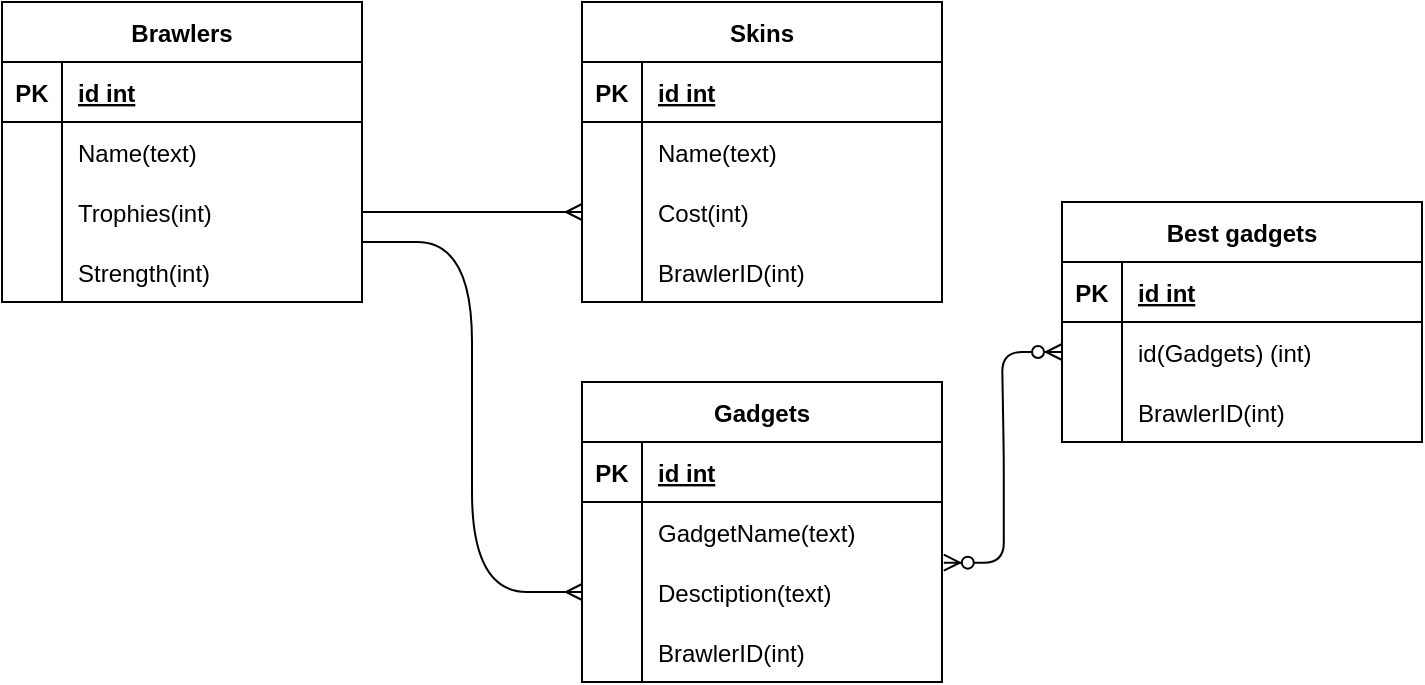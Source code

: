 <mxfile version="17.4.6" type="github">
  <diagram id="R2lEEEUBdFMjLlhIrx00" name="Page-1">
    <mxGraphModel dx="1185" dy="638" grid="1" gridSize="10" guides="1" tooltips="1" connect="1" arrows="1" fold="1" page="1" pageScale="1" pageWidth="850" pageHeight="1100" math="0" shadow="0" extFonts="Permanent Marker^https://fonts.googleapis.com/css?family=Permanent+Marker">
      <root>
        <mxCell id="0" />
        <mxCell id="1" parent="0" />
        <mxCell id="22N7LtGLpQp1fSyH3ikB-1" value="Brawlers" style="shape=table;startSize=30;container=1;collapsible=1;childLayout=tableLayout;fixedRows=1;rowLines=0;fontStyle=1;align=center;resizeLast=1;" vertex="1" parent="1">
          <mxGeometry x="60" y="40" width="180" height="150" as="geometry" />
        </mxCell>
        <mxCell id="22N7LtGLpQp1fSyH3ikB-2" value="" style="shape=tableRow;horizontal=0;startSize=0;swimlaneHead=0;swimlaneBody=0;fillColor=none;collapsible=0;dropTarget=0;points=[[0,0.5],[1,0.5]];portConstraint=eastwest;top=0;left=0;right=0;bottom=1;" vertex="1" parent="22N7LtGLpQp1fSyH3ikB-1">
          <mxGeometry y="30" width="180" height="30" as="geometry" />
        </mxCell>
        <mxCell id="22N7LtGLpQp1fSyH3ikB-3" value="PK" style="shape=partialRectangle;connectable=0;fillColor=none;top=0;left=0;bottom=0;right=0;fontStyle=1;overflow=hidden;" vertex="1" parent="22N7LtGLpQp1fSyH3ikB-2">
          <mxGeometry width="30" height="30" as="geometry">
            <mxRectangle width="30" height="30" as="alternateBounds" />
          </mxGeometry>
        </mxCell>
        <mxCell id="22N7LtGLpQp1fSyH3ikB-4" value="id int" style="shape=partialRectangle;connectable=0;fillColor=none;top=0;left=0;bottom=0;right=0;align=left;spacingLeft=6;fontStyle=5;overflow=hidden;" vertex="1" parent="22N7LtGLpQp1fSyH3ikB-2">
          <mxGeometry x="30" width="150" height="30" as="geometry">
            <mxRectangle width="150" height="30" as="alternateBounds" />
          </mxGeometry>
        </mxCell>
        <mxCell id="22N7LtGLpQp1fSyH3ikB-5" value="" style="shape=tableRow;horizontal=0;startSize=0;swimlaneHead=0;swimlaneBody=0;fillColor=none;collapsible=0;dropTarget=0;points=[[0,0.5],[1,0.5]];portConstraint=eastwest;top=0;left=0;right=0;bottom=0;" vertex="1" parent="22N7LtGLpQp1fSyH3ikB-1">
          <mxGeometry y="60" width="180" height="30" as="geometry" />
        </mxCell>
        <mxCell id="22N7LtGLpQp1fSyH3ikB-6" value="" style="shape=partialRectangle;connectable=0;fillColor=none;top=0;left=0;bottom=0;right=0;editable=1;overflow=hidden;" vertex="1" parent="22N7LtGLpQp1fSyH3ikB-5">
          <mxGeometry width="30" height="30" as="geometry">
            <mxRectangle width="30" height="30" as="alternateBounds" />
          </mxGeometry>
        </mxCell>
        <mxCell id="22N7LtGLpQp1fSyH3ikB-7" value="Name(text)" style="shape=partialRectangle;connectable=0;fillColor=none;top=0;left=0;bottom=0;right=0;align=left;spacingLeft=6;overflow=hidden;" vertex="1" parent="22N7LtGLpQp1fSyH3ikB-5">
          <mxGeometry x="30" width="150" height="30" as="geometry">
            <mxRectangle width="150" height="30" as="alternateBounds" />
          </mxGeometry>
        </mxCell>
        <mxCell id="22N7LtGLpQp1fSyH3ikB-8" value="" style="shape=tableRow;horizontal=0;startSize=0;swimlaneHead=0;swimlaneBody=0;fillColor=none;collapsible=0;dropTarget=0;points=[[0,0.5],[1,0.5]];portConstraint=eastwest;top=0;left=0;right=0;bottom=0;" vertex="1" parent="22N7LtGLpQp1fSyH3ikB-1">
          <mxGeometry y="90" width="180" height="30" as="geometry" />
        </mxCell>
        <mxCell id="22N7LtGLpQp1fSyH3ikB-9" value="" style="shape=partialRectangle;connectable=0;fillColor=none;top=0;left=0;bottom=0;right=0;editable=1;overflow=hidden;" vertex="1" parent="22N7LtGLpQp1fSyH3ikB-8">
          <mxGeometry width="30" height="30" as="geometry">
            <mxRectangle width="30" height="30" as="alternateBounds" />
          </mxGeometry>
        </mxCell>
        <mxCell id="22N7LtGLpQp1fSyH3ikB-10" value="Trophies(int)" style="shape=partialRectangle;connectable=0;fillColor=none;top=0;left=0;bottom=0;right=0;align=left;spacingLeft=6;overflow=hidden;" vertex="1" parent="22N7LtGLpQp1fSyH3ikB-8">
          <mxGeometry x="30" width="150" height="30" as="geometry">
            <mxRectangle width="150" height="30" as="alternateBounds" />
          </mxGeometry>
        </mxCell>
        <mxCell id="22N7LtGLpQp1fSyH3ikB-11" value="" style="shape=tableRow;horizontal=0;startSize=0;swimlaneHead=0;swimlaneBody=0;fillColor=none;collapsible=0;dropTarget=0;points=[[0,0.5],[1,0.5]];portConstraint=eastwest;top=0;left=0;right=0;bottom=0;" vertex="1" parent="22N7LtGLpQp1fSyH3ikB-1">
          <mxGeometry y="120" width="180" height="30" as="geometry" />
        </mxCell>
        <mxCell id="22N7LtGLpQp1fSyH3ikB-12" value="" style="shape=partialRectangle;connectable=0;fillColor=none;top=0;left=0;bottom=0;right=0;editable=1;overflow=hidden;" vertex="1" parent="22N7LtGLpQp1fSyH3ikB-11">
          <mxGeometry width="30" height="30" as="geometry">
            <mxRectangle width="30" height="30" as="alternateBounds" />
          </mxGeometry>
        </mxCell>
        <mxCell id="22N7LtGLpQp1fSyH3ikB-13" value="Strength(int)" style="shape=partialRectangle;connectable=0;fillColor=none;top=0;left=0;bottom=0;right=0;align=left;spacingLeft=6;overflow=hidden;" vertex="1" parent="22N7LtGLpQp1fSyH3ikB-11">
          <mxGeometry x="30" width="150" height="30" as="geometry">
            <mxRectangle width="150" height="30" as="alternateBounds" />
          </mxGeometry>
        </mxCell>
        <mxCell id="22N7LtGLpQp1fSyH3ikB-14" value="Skins" style="shape=table;startSize=30;container=1;collapsible=1;childLayout=tableLayout;fixedRows=1;rowLines=0;fontStyle=1;align=center;resizeLast=1;" vertex="1" parent="1">
          <mxGeometry x="350" y="40" width="180" height="150" as="geometry" />
        </mxCell>
        <mxCell id="22N7LtGLpQp1fSyH3ikB-15" value="" style="shape=tableRow;horizontal=0;startSize=0;swimlaneHead=0;swimlaneBody=0;fillColor=none;collapsible=0;dropTarget=0;points=[[0,0.5],[1,0.5]];portConstraint=eastwest;top=0;left=0;right=0;bottom=1;" vertex="1" parent="22N7LtGLpQp1fSyH3ikB-14">
          <mxGeometry y="30" width="180" height="30" as="geometry" />
        </mxCell>
        <mxCell id="22N7LtGLpQp1fSyH3ikB-16" value="PK" style="shape=partialRectangle;connectable=0;fillColor=none;top=0;left=0;bottom=0;right=0;fontStyle=1;overflow=hidden;" vertex="1" parent="22N7LtGLpQp1fSyH3ikB-15">
          <mxGeometry width="30" height="30" as="geometry">
            <mxRectangle width="30" height="30" as="alternateBounds" />
          </mxGeometry>
        </mxCell>
        <mxCell id="22N7LtGLpQp1fSyH3ikB-17" value="id int" style="shape=partialRectangle;connectable=0;fillColor=none;top=0;left=0;bottom=0;right=0;align=left;spacingLeft=6;fontStyle=5;overflow=hidden;" vertex="1" parent="22N7LtGLpQp1fSyH3ikB-15">
          <mxGeometry x="30" width="150" height="30" as="geometry">
            <mxRectangle width="150" height="30" as="alternateBounds" />
          </mxGeometry>
        </mxCell>
        <mxCell id="22N7LtGLpQp1fSyH3ikB-18" value="" style="shape=tableRow;horizontal=0;startSize=0;swimlaneHead=0;swimlaneBody=0;fillColor=none;collapsible=0;dropTarget=0;points=[[0,0.5],[1,0.5]];portConstraint=eastwest;top=0;left=0;right=0;bottom=0;" vertex="1" parent="22N7LtGLpQp1fSyH3ikB-14">
          <mxGeometry y="60" width="180" height="30" as="geometry" />
        </mxCell>
        <mxCell id="22N7LtGLpQp1fSyH3ikB-19" value="" style="shape=partialRectangle;connectable=0;fillColor=none;top=0;left=0;bottom=0;right=0;editable=1;overflow=hidden;" vertex="1" parent="22N7LtGLpQp1fSyH3ikB-18">
          <mxGeometry width="30" height="30" as="geometry">
            <mxRectangle width="30" height="30" as="alternateBounds" />
          </mxGeometry>
        </mxCell>
        <mxCell id="22N7LtGLpQp1fSyH3ikB-20" value="Name(text)" style="shape=partialRectangle;connectable=0;fillColor=none;top=0;left=0;bottom=0;right=0;align=left;spacingLeft=6;overflow=hidden;" vertex="1" parent="22N7LtGLpQp1fSyH3ikB-18">
          <mxGeometry x="30" width="150" height="30" as="geometry">
            <mxRectangle width="150" height="30" as="alternateBounds" />
          </mxGeometry>
        </mxCell>
        <mxCell id="22N7LtGLpQp1fSyH3ikB-21" value="" style="shape=tableRow;horizontal=0;startSize=0;swimlaneHead=0;swimlaneBody=0;fillColor=none;collapsible=0;dropTarget=0;points=[[0,0.5],[1,0.5]];portConstraint=eastwest;top=0;left=0;right=0;bottom=0;" vertex="1" parent="22N7LtGLpQp1fSyH3ikB-14">
          <mxGeometry y="90" width="180" height="30" as="geometry" />
        </mxCell>
        <mxCell id="22N7LtGLpQp1fSyH3ikB-22" value="" style="shape=partialRectangle;connectable=0;fillColor=none;top=0;left=0;bottom=0;right=0;editable=1;overflow=hidden;" vertex="1" parent="22N7LtGLpQp1fSyH3ikB-21">
          <mxGeometry width="30" height="30" as="geometry">
            <mxRectangle width="30" height="30" as="alternateBounds" />
          </mxGeometry>
        </mxCell>
        <mxCell id="22N7LtGLpQp1fSyH3ikB-23" value="Cost(int)" style="shape=partialRectangle;connectable=0;fillColor=none;top=0;left=0;bottom=0;right=0;align=left;spacingLeft=6;overflow=hidden;" vertex="1" parent="22N7LtGLpQp1fSyH3ikB-21">
          <mxGeometry x="30" width="150" height="30" as="geometry">
            <mxRectangle width="150" height="30" as="alternateBounds" />
          </mxGeometry>
        </mxCell>
        <mxCell id="22N7LtGLpQp1fSyH3ikB-24" value="" style="shape=tableRow;horizontal=0;startSize=0;swimlaneHead=0;swimlaneBody=0;fillColor=none;collapsible=0;dropTarget=0;points=[[0,0.5],[1,0.5]];portConstraint=eastwest;top=0;left=0;right=0;bottom=0;" vertex="1" parent="22N7LtGLpQp1fSyH3ikB-14">
          <mxGeometry y="120" width="180" height="30" as="geometry" />
        </mxCell>
        <mxCell id="22N7LtGLpQp1fSyH3ikB-25" value="" style="shape=partialRectangle;connectable=0;fillColor=none;top=0;left=0;bottom=0;right=0;editable=1;overflow=hidden;" vertex="1" parent="22N7LtGLpQp1fSyH3ikB-24">
          <mxGeometry width="30" height="30" as="geometry">
            <mxRectangle width="30" height="30" as="alternateBounds" />
          </mxGeometry>
        </mxCell>
        <mxCell id="22N7LtGLpQp1fSyH3ikB-26" value="BrawlerID(int)" style="shape=partialRectangle;connectable=0;fillColor=none;top=0;left=0;bottom=0;right=0;align=left;spacingLeft=6;overflow=hidden;" vertex="1" parent="22N7LtGLpQp1fSyH3ikB-24">
          <mxGeometry x="30" width="150" height="30" as="geometry">
            <mxRectangle width="150" height="30" as="alternateBounds" />
          </mxGeometry>
        </mxCell>
        <mxCell id="22N7LtGLpQp1fSyH3ikB-29" value="" style="edgeStyle=entityRelationEdgeStyle;fontSize=12;html=1;endArrow=ERmany;rounded=0;exitX=1;exitY=0.5;exitDx=0;exitDy=0;entryX=0;entryY=0.5;entryDx=0;entryDy=0;endFill=0;" edge="1" parent="1" source="22N7LtGLpQp1fSyH3ikB-8" target="22N7LtGLpQp1fSyH3ikB-21">
          <mxGeometry width="100" height="100" relative="1" as="geometry">
            <mxPoint x="260" y="370" as="sourcePoint" />
            <mxPoint x="360" y="270" as="targetPoint" />
          </mxGeometry>
        </mxCell>
        <mxCell id="22N7LtGLpQp1fSyH3ikB-30" value="Gadgets" style="shape=table;startSize=30;container=1;collapsible=1;childLayout=tableLayout;fixedRows=1;rowLines=0;fontStyle=1;align=center;resizeLast=1;" vertex="1" parent="1">
          <mxGeometry x="350" y="230" width="180" height="150" as="geometry" />
        </mxCell>
        <mxCell id="22N7LtGLpQp1fSyH3ikB-31" value="" style="shape=tableRow;horizontal=0;startSize=0;swimlaneHead=0;swimlaneBody=0;fillColor=none;collapsible=0;dropTarget=0;points=[[0,0.5],[1,0.5]];portConstraint=eastwest;top=0;left=0;right=0;bottom=1;" vertex="1" parent="22N7LtGLpQp1fSyH3ikB-30">
          <mxGeometry y="30" width="180" height="30" as="geometry" />
        </mxCell>
        <mxCell id="22N7LtGLpQp1fSyH3ikB-32" value="PK" style="shape=partialRectangle;connectable=0;fillColor=none;top=0;left=0;bottom=0;right=0;fontStyle=1;overflow=hidden;" vertex="1" parent="22N7LtGLpQp1fSyH3ikB-31">
          <mxGeometry width="30" height="30" as="geometry">
            <mxRectangle width="30" height="30" as="alternateBounds" />
          </mxGeometry>
        </mxCell>
        <mxCell id="22N7LtGLpQp1fSyH3ikB-33" value="id int" style="shape=partialRectangle;connectable=0;fillColor=none;top=0;left=0;bottom=0;right=0;align=left;spacingLeft=6;fontStyle=5;overflow=hidden;" vertex="1" parent="22N7LtGLpQp1fSyH3ikB-31">
          <mxGeometry x="30" width="150" height="30" as="geometry">
            <mxRectangle width="150" height="30" as="alternateBounds" />
          </mxGeometry>
        </mxCell>
        <mxCell id="22N7LtGLpQp1fSyH3ikB-34" value="" style="shape=tableRow;horizontal=0;startSize=0;swimlaneHead=0;swimlaneBody=0;fillColor=none;collapsible=0;dropTarget=0;points=[[0,0.5],[1,0.5]];portConstraint=eastwest;top=0;left=0;right=0;bottom=0;" vertex="1" parent="22N7LtGLpQp1fSyH3ikB-30">
          <mxGeometry y="60" width="180" height="30" as="geometry" />
        </mxCell>
        <mxCell id="22N7LtGLpQp1fSyH3ikB-35" value="" style="shape=partialRectangle;connectable=0;fillColor=none;top=0;left=0;bottom=0;right=0;editable=1;overflow=hidden;" vertex="1" parent="22N7LtGLpQp1fSyH3ikB-34">
          <mxGeometry width="30" height="30" as="geometry">
            <mxRectangle width="30" height="30" as="alternateBounds" />
          </mxGeometry>
        </mxCell>
        <mxCell id="22N7LtGLpQp1fSyH3ikB-36" value="GadgetName(text)" style="shape=partialRectangle;connectable=0;fillColor=none;top=0;left=0;bottom=0;right=0;align=left;spacingLeft=6;overflow=hidden;" vertex="1" parent="22N7LtGLpQp1fSyH3ikB-34">
          <mxGeometry x="30" width="150" height="30" as="geometry">
            <mxRectangle width="150" height="30" as="alternateBounds" />
          </mxGeometry>
        </mxCell>
        <mxCell id="22N7LtGLpQp1fSyH3ikB-37" value="" style="shape=tableRow;horizontal=0;startSize=0;swimlaneHead=0;swimlaneBody=0;fillColor=none;collapsible=0;dropTarget=0;points=[[0,0.5],[1,0.5]];portConstraint=eastwest;top=0;left=0;right=0;bottom=0;" vertex="1" parent="22N7LtGLpQp1fSyH3ikB-30">
          <mxGeometry y="90" width="180" height="30" as="geometry" />
        </mxCell>
        <mxCell id="22N7LtGLpQp1fSyH3ikB-38" value="" style="shape=partialRectangle;connectable=0;fillColor=none;top=0;left=0;bottom=0;right=0;editable=1;overflow=hidden;" vertex="1" parent="22N7LtGLpQp1fSyH3ikB-37">
          <mxGeometry width="30" height="30" as="geometry">
            <mxRectangle width="30" height="30" as="alternateBounds" />
          </mxGeometry>
        </mxCell>
        <mxCell id="22N7LtGLpQp1fSyH3ikB-39" value="Desctiption(text)" style="shape=partialRectangle;connectable=0;fillColor=none;top=0;left=0;bottom=0;right=0;align=left;spacingLeft=6;overflow=hidden;" vertex="1" parent="22N7LtGLpQp1fSyH3ikB-37">
          <mxGeometry x="30" width="150" height="30" as="geometry">
            <mxRectangle width="150" height="30" as="alternateBounds" />
          </mxGeometry>
        </mxCell>
        <mxCell id="22N7LtGLpQp1fSyH3ikB-45" value="" style="shape=tableRow;horizontal=0;startSize=0;swimlaneHead=0;swimlaneBody=0;fillColor=none;collapsible=0;dropTarget=0;points=[[0,0.5],[1,0.5]];portConstraint=eastwest;top=0;left=0;right=0;bottom=0;" vertex="1" parent="22N7LtGLpQp1fSyH3ikB-30">
          <mxGeometry y="120" width="180" height="30" as="geometry" />
        </mxCell>
        <mxCell id="22N7LtGLpQp1fSyH3ikB-46" value="" style="shape=partialRectangle;connectable=0;fillColor=none;top=0;left=0;bottom=0;right=0;editable=1;overflow=hidden;" vertex="1" parent="22N7LtGLpQp1fSyH3ikB-45">
          <mxGeometry width="30" height="30" as="geometry">
            <mxRectangle width="30" height="30" as="alternateBounds" />
          </mxGeometry>
        </mxCell>
        <mxCell id="22N7LtGLpQp1fSyH3ikB-47" value="BrawlerID(int)" style="shape=partialRectangle;connectable=0;fillColor=none;top=0;left=0;bottom=0;right=0;align=left;spacingLeft=6;overflow=hidden;" vertex="1" parent="22N7LtGLpQp1fSyH3ikB-45">
          <mxGeometry x="30" width="150" height="30" as="geometry">
            <mxRectangle width="150" height="30" as="alternateBounds" />
          </mxGeometry>
        </mxCell>
        <mxCell id="22N7LtGLpQp1fSyH3ikB-43" value="" style="edgeStyle=orthogonalEdgeStyle;fontSize=12;html=1;endArrow=ERmany;exitX=1;exitY=0;exitDx=0;exitDy=0;exitPerimeter=0;entryX=0;entryY=0.5;entryDx=0;entryDy=0;endSize=6;rounded=1;arcSize=100;" edge="1" parent="1" source="22N7LtGLpQp1fSyH3ikB-11" target="22N7LtGLpQp1fSyH3ikB-37">
          <mxGeometry width="100" height="100" relative="1" as="geometry">
            <mxPoint x="160" y="360" as="sourcePoint" />
            <mxPoint x="260" y="260" as="targetPoint" />
            <Array as="points">
              <mxPoint x="295" y="160" />
              <mxPoint x="295" y="335" />
            </Array>
          </mxGeometry>
        </mxCell>
        <mxCell id="22N7LtGLpQp1fSyH3ikB-48" value="Best gadgets" style="shape=table;startSize=30;container=1;collapsible=1;childLayout=tableLayout;fixedRows=1;rowLines=0;fontStyle=1;align=center;resizeLast=1;" vertex="1" parent="1">
          <mxGeometry x="590" y="140" width="180" height="120" as="geometry" />
        </mxCell>
        <mxCell id="22N7LtGLpQp1fSyH3ikB-49" value="" style="shape=tableRow;horizontal=0;startSize=0;swimlaneHead=0;swimlaneBody=0;fillColor=none;collapsible=0;dropTarget=0;points=[[0,0.5],[1,0.5]];portConstraint=eastwest;top=0;left=0;right=0;bottom=1;" vertex="1" parent="22N7LtGLpQp1fSyH3ikB-48">
          <mxGeometry y="30" width="180" height="30" as="geometry" />
        </mxCell>
        <mxCell id="22N7LtGLpQp1fSyH3ikB-50" value="PK" style="shape=partialRectangle;connectable=0;fillColor=none;top=0;left=0;bottom=0;right=0;fontStyle=1;overflow=hidden;" vertex="1" parent="22N7LtGLpQp1fSyH3ikB-49">
          <mxGeometry width="30" height="30" as="geometry">
            <mxRectangle width="30" height="30" as="alternateBounds" />
          </mxGeometry>
        </mxCell>
        <mxCell id="22N7LtGLpQp1fSyH3ikB-51" value="id int" style="shape=partialRectangle;connectable=0;fillColor=none;top=0;left=0;bottom=0;right=0;align=left;spacingLeft=6;fontStyle=5;overflow=hidden;" vertex="1" parent="22N7LtGLpQp1fSyH3ikB-49">
          <mxGeometry x="30" width="150" height="30" as="geometry">
            <mxRectangle width="150" height="30" as="alternateBounds" />
          </mxGeometry>
        </mxCell>
        <mxCell id="22N7LtGLpQp1fSyH3ikB-52" value="" style="shape=tableRow;horizontal=0;startSize=0;swimlaneHead=0;swimlaneBody=0;fillColor=none;collapsible=0;dropTarget=0;points=[[0,0.5],[1,0.5]];portConstraint=eastwest;top=0;left=0;right=0;bottom=0;" vertex="1" parent="22N7LtGLpQp1fSyH3ikB-48">
          <mxGeometry y="60" width="180" height="30" as="geometry" />
        </mxCell>
        <mxCell id="22N7LtGLpQp1fSyH3ikB-53" value="" style="shape=partialRectangle;connectable=0;fillColor=none;top=0;left=0;bottom=0;right=0;editable=1;overflow=hidden;" vertex="1" parent="22N7LtGLpQp1fSyH3ikB-52">
          <mxGeometry width="30" height="30" as="geometry">
            <mxRectangle width="30" height="30" as="alternateBounds" />
          </mxGeometry>
        </mxCell>
        <mxCell id="22N7LtGLpQp1fSyH3ikB-54" value="id(Gadgets) (int)" style="shape=partialRectangle;connectable=0;fillColor=none;top=0;left=0;bottom=0;right=0;align=left;spacingLeft=6;overflow=hidden;" vertex="1" parent="22N7LtGLpQp1fSyH3ikB-52">
          <mxGeometry x="30" width="150" height="30" as="geometry">
            <mxRectangle width="150" height="30" as="alternateBounds" />
          </mxGeometry>
        </mxCell>
        <mxCell id="22N7LtGLpQp1fSyH3ikB-55" value="" style="shape=tableRow;horizontal=0;startSize=0;swimlaneHead=0;swimlaneBody=0;fillColor=none;collapsible=0;dropTarget=0;points=[[0,0.5],[1,0.5]];portConstraint=eastwest;top=0;left=0;right=0;bottom=0;" vertex="1" parent="22N7LtGLpQp1fSyH3ikB-48">
          <mxGeometry y="90" width="180" height="30" as="geometry" />
        </mxCell>
        <mxCell id="22N7LtGLpQp1fSyH3ikB-56" value="" style="shape=partialRectangle;connectable=0;fillColor=none;top=0;left=0;bottom=0;right=0;editable=1;overflow=hidden;" vertex="1" parent="22N7LtGLpQp1fSyH3ikB-55">
          <mxGeometry width="30" height="30" as="geometry">
            <mxRectangle width="30" height="30" as="alternateBounds" />
          </mxGeometry>
        </mxCell>
        <mxCell id="22N7LtGLpQp1fSyH3ikB-57" value="BrawlerID(int)" style="shape=partialRectangle;connectable=0;fillColor=none;top=0;left=0;bottom=0;right=0;align=left;spacingLeft=6;overflow=hidden;" vertex="1" parent="22N7LtGLpQp1fSyH3ikB-55">
          <mxGeometry x="30" width="150" height="30" as="geometry">
            <mxRectangle width="150" height="30" as="alternateBounds" />
          </mxGeometry>
        </mxCell>
        <mxCell id="22N7LtGLpQp1fSyH3ikB-61" value="" style="edgeStyle=entityRelationEdgeStyle;fontSize=12;html=1;endArrow=ERzeroToMany;endFill=1;startArrow=ERzeroToMany;rounded=1;endSize=6;exitX=1.005;exitY=0.011;exitDx=0;exitDy=0;exitPerimeter=0;entryX=0;entryY=0.5;entryDx=0;entryDy=0;" edge="1" parent="1" source="22N7LtGLpQp1fSyH3ikB-37" target="22N7LtGLpQp1fSyH3ikB-52">
          <mxGeometry width="100" height="100" relative="1" as="geometry">
            <mxPoint x="590" y="390" as="sourcePoint" />
            <mxPoint x="630" y="290" as="targetPoint" />
          </mxGeometry>
        </mxCell>
      </root>
    </mxGraphModel>
  </diagram>
</mxfile>

